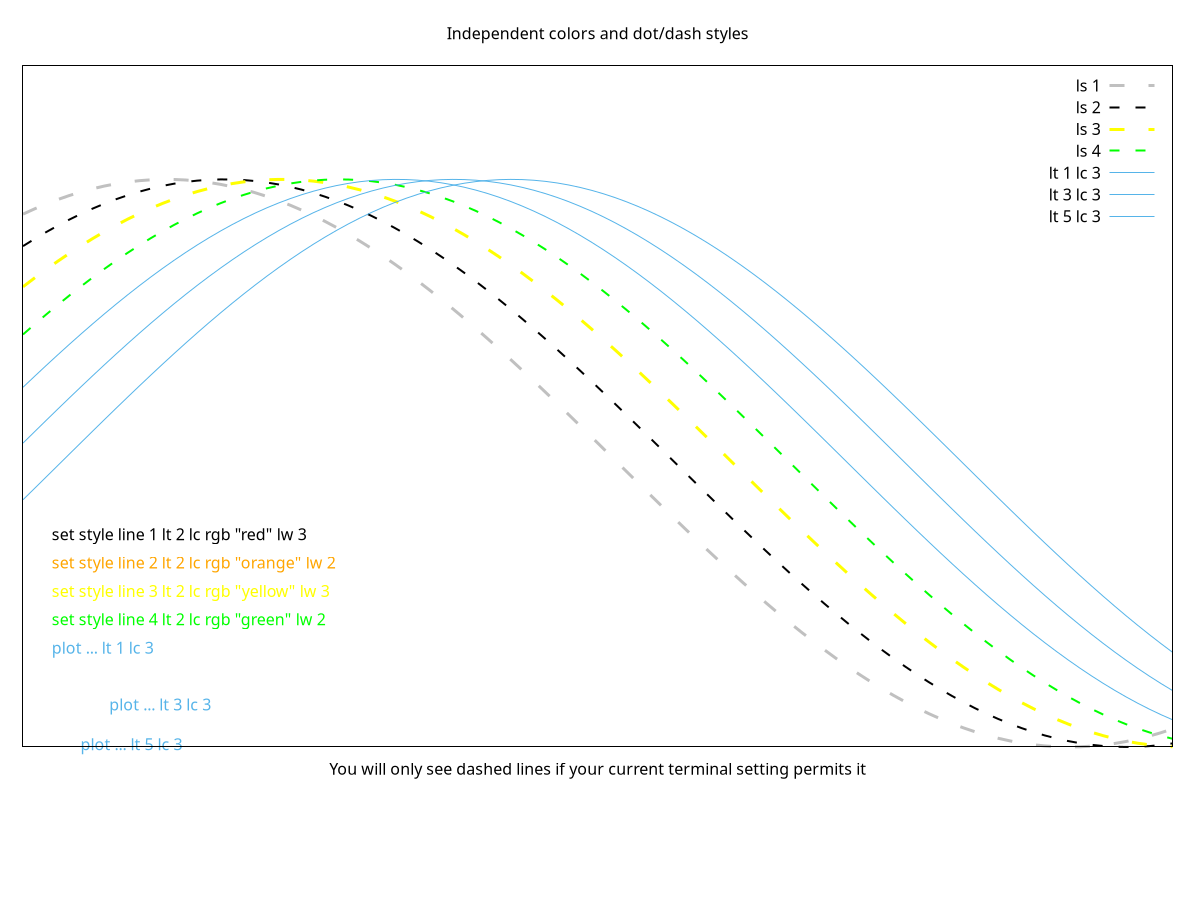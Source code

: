 #!/usr/bin/gnuplot -persist
# set terminal pngcairo  background "#ffffff" enhanced fontscale 1.0 size 640, 480  dashlength 2
# set output 'lines_arrows.1.png'

set label 1 "set style line 1 lt 2 lc rgb \"red\" lw 3" at -0.400000, -0.250000, 0.00000 left norotate back textcolor rgb "black"  nopoint
set label 2 "set style line 2 lt 2 lc rgb \"orange\" lw 2" at -0.400000, -0.350000, 0.00000 left norotate back textcolor rgb "orange"  nopoint
set label 3 "set style line 3 lt 2 lc rgb \"yellow\" lw 3" at -0.400000, -0.450000, 0.00000 left norotate back textcolor rgb "yellow"  nopoint
set label 4 "set style line 4 lt 2 lc rgb \"green\" lw 2" at -0.400000, -0.550000, 0.00000 left norotate back textcolor rgb "green"  nopoint
set label 5 "plot ... lt 1 lc 3 " at -0.400000, -0.650000, 0.00000 left norotate back textcolor rgb "#56b4e9"  nopoint
set label 6 "plot ... lt 3 lc 3 " at -0.200000, -0.850000, 0.00000 left norotate back textcolor rgb "#56b4e9"  nopoint
set label 7 "plot ... lt 5 lc 3 " at -0.300000, -0.990000, 0.00000 left norotate back textcolor rgb "#56b4e9"  nopoint
set style line 1  linecolor rgb "grey"  linewidth 3.000 dashtype 2 pointtype 2 pointsize default
set style line 2  linecolor rgb "black"  linewidth 2.000 dashtype 2 pointtype 2 pointsize default
set style line 3  linecolor rgb "yellow"  linewidth 3.000 dashtype 2 pointtype 2 pointsize default
set style line 4  linecolor rgb "green"  linewidth 2.000 dashtype 2 pointtype 2 pointsize default
unset parametric
unset xtics
unset ytics
set title "Independent colors and dot/dash styles" 
set xlabel "You will only see dashed lines if your current terminal setting permits it" 
set xrange [ -0.500000 : 3.50000 ] noreverse nowriteback
set x2range [ * : * ] noreverse writeback
set yrange [ -1.00000 : 1.40000 ] noreverse nowriteback
set y2range [ * : * ] noreverse writeback
set zrange [ * : * ] noreverse writeback
set cbrange [ * : * ] noreverse writeback
set rrange [ * : * ] noreverse writeback
set bmargin  7
set colorbox vertical origin screen 0.7, 0.2 size screen 0.05, 0.6 front  noinvert bdefault
unset colorbox
NO_ANIMATION = 1
plot cos(x)     ls 1 title 'ls 1',        cos(x-.2)  ls 2 title 'ls 2',     cos(x-.4)  ls 3 title 'ls 3',     cos(x-.6)  ls 4 title 'ls 4',      cos(x-.8)  lt 1 lc 3 title 'lt 1 lc 3',       cos(x-1.)  lt 3 lc 3 title 'lt 3 lc 3',       cos(x-1.2) lt 5 lc 3 title 'lt 5 lc 3'
